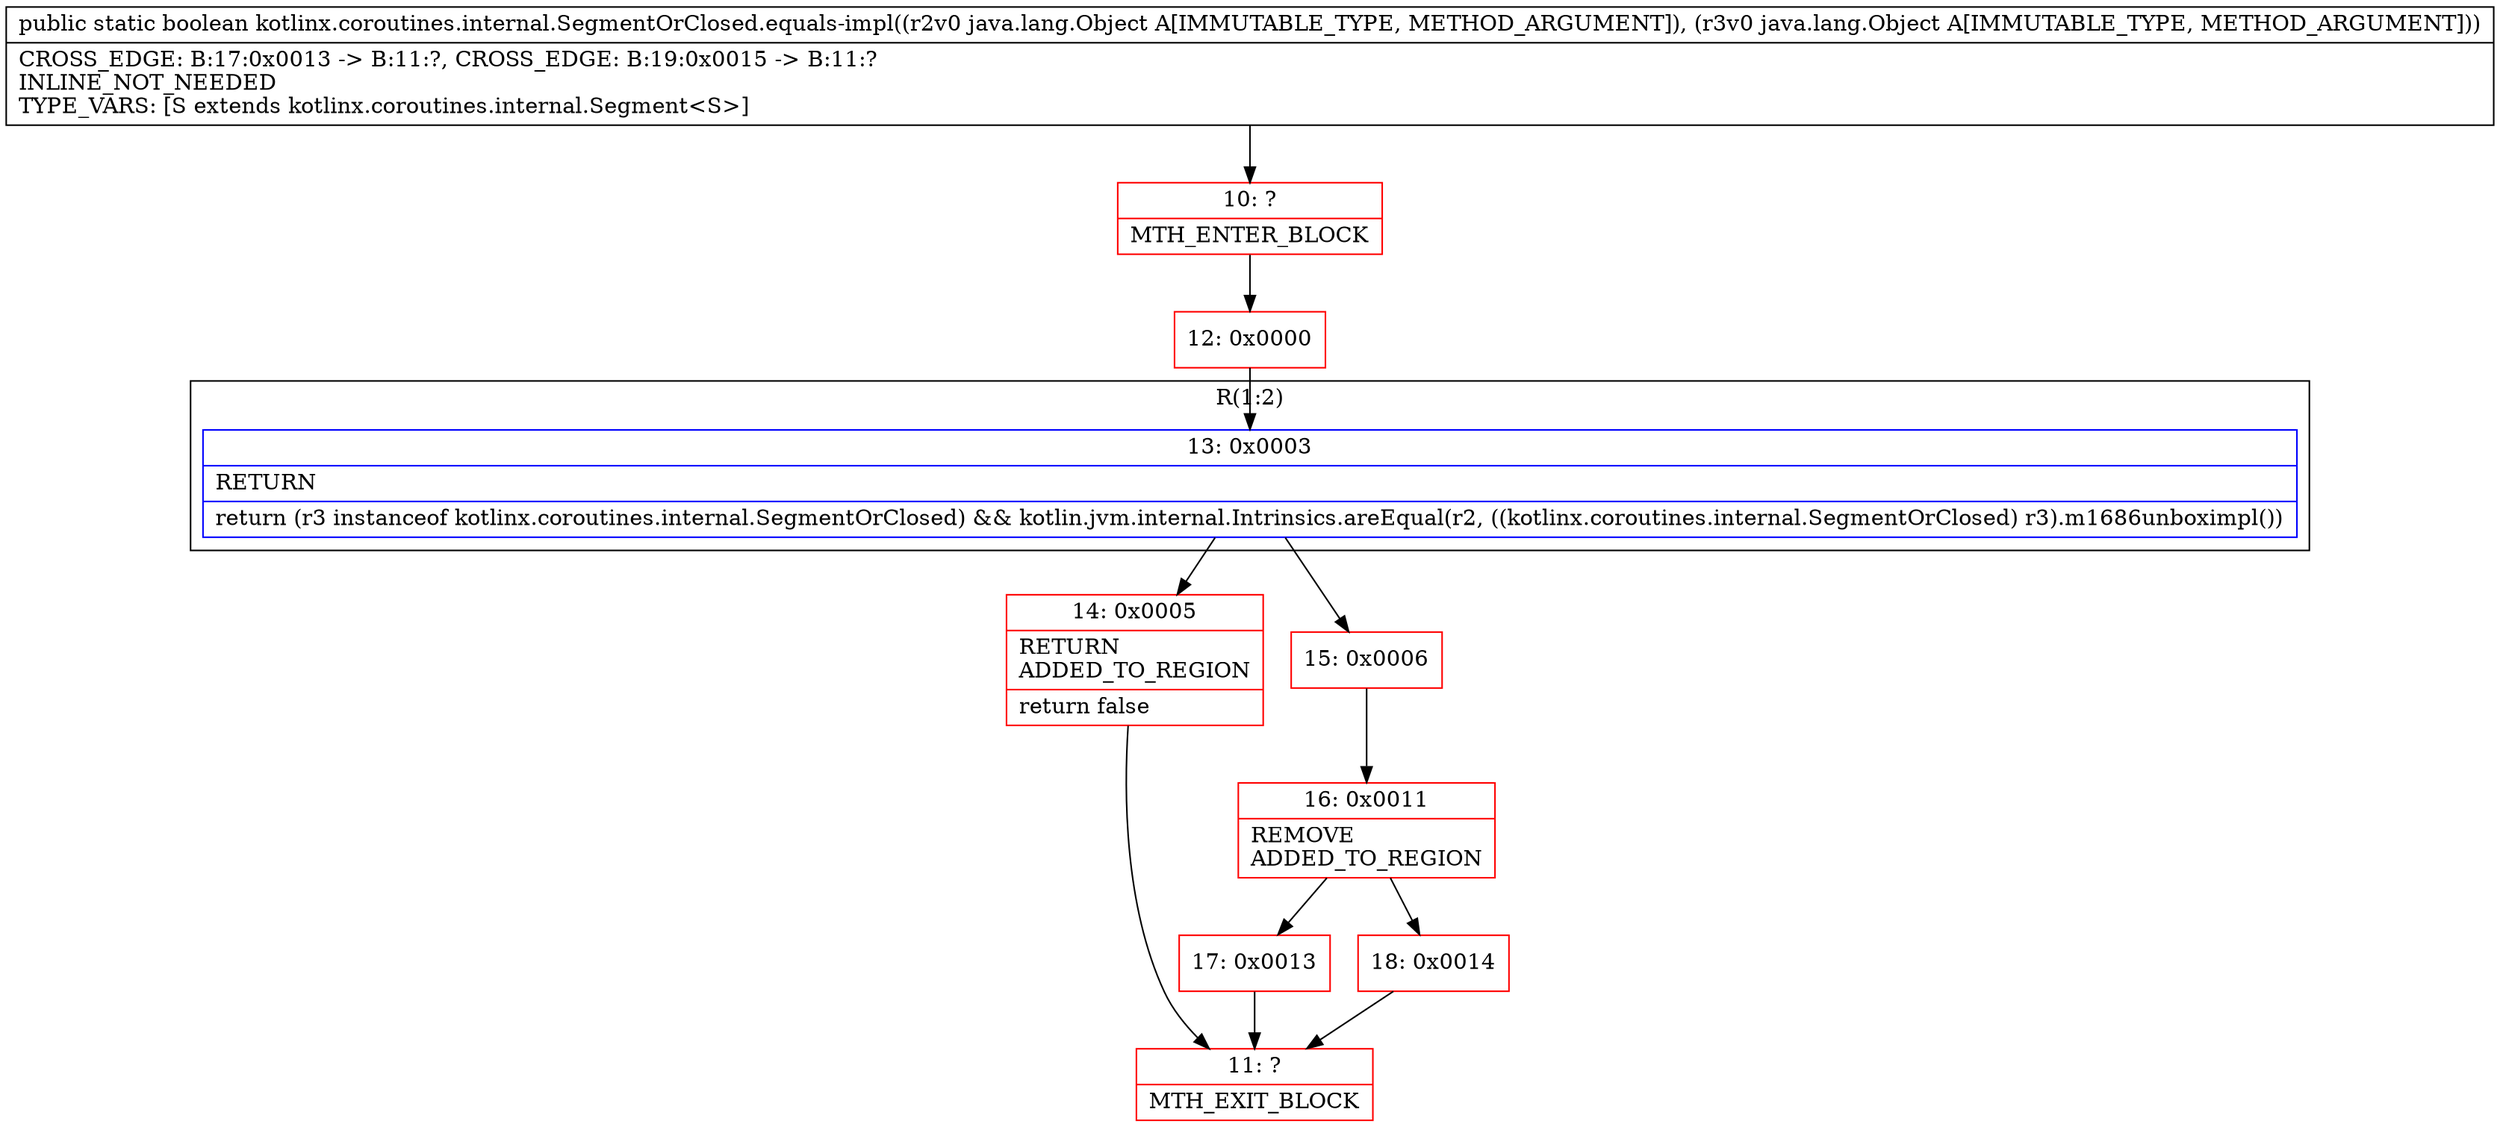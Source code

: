 digraph "CFG forkotlinx.coroutines.internal.SegmentOrClosed.equals\-impl(Ljava\/lang\/Object;Ljava\/lang\/Object;)Z" {
subgraph cluster_Region_401725804 {
label = "R(1:2)";
node [shape=record,color=blue];
Node_13 [shape=record,label="{13\:\ 0x0003|RETURN\l|return (r3 instanceof kotlinx.coroutines.internal.SegmentOrClosed) && kotlin.jvm.internal.Intrinsics.areEqual(r2, ((kotlinx.coroutines.internal.SegmentOrClosed) r3).m1686unboximpl())\l}"];
}
Node_10 [shape=record,color=red,label="{10\:\ ?|MTH_ENTER_BLOCK\l}"];
Node_12 [shape=record,color=red,label="{12\:\ 0x0000}"];
Node_14 [shape=record,color=red,label="{14\:\ 0x0005|RETURN\lADDED_TO_REGION\l|return false\l}"];
Node_11 [shape=record,color=red,label="{11\:\ ?|MTH_EXIT_BLOCK\l}"];
Node_15 [shape=record,color=red,label="{15\:\ 0x0006}"];
Node_16 [shape=record,color=red,label="{16\:\ 0x0011|REMOVE\lADDED_TO_REGION\l}"];
Node_17 [shape=record,color=red,label="{17\:\ 0x0013}"];
Node_18 [shape=record,color=red,label="{18\:\ 0x0014}"];
MethodNode[shape=record,label="{public static boolean kotlinx.coroutines.internal.SegmentOrClosed.equals\-impl((r2v0 java.lang.Object A[IMMUTABLE_TYPE, METHOD_ARGUMENT]), (r3v0 java.lang.Object A[IMMUTABLE_TYPE, METHOD_ARGUMENT]))  | CROSS_EDGE: B:17:0x0013 \-\> B:11:?, CROSS_EDGE: B:19:0x0015 \-\> B:11:?\lINLINE_NOT_NEEDED\lTYPE_VARS: [S extends kotlinx.coroutines.internal.Segment\<S\>]\l}"];
MethodNode -> Node_10;Node_13 -> Node_14;
Node_13 -> Node_15;
Node_10 -> Node_12;
Node_12 -> Node_13;
Node_14 -> Node_11;
Node_15 -> Node_16;
Node_16 -> Node_17;
Node_16 -> Node_18;
Node_17 -> Node_11;
Node_18 -> Node_11;
}

